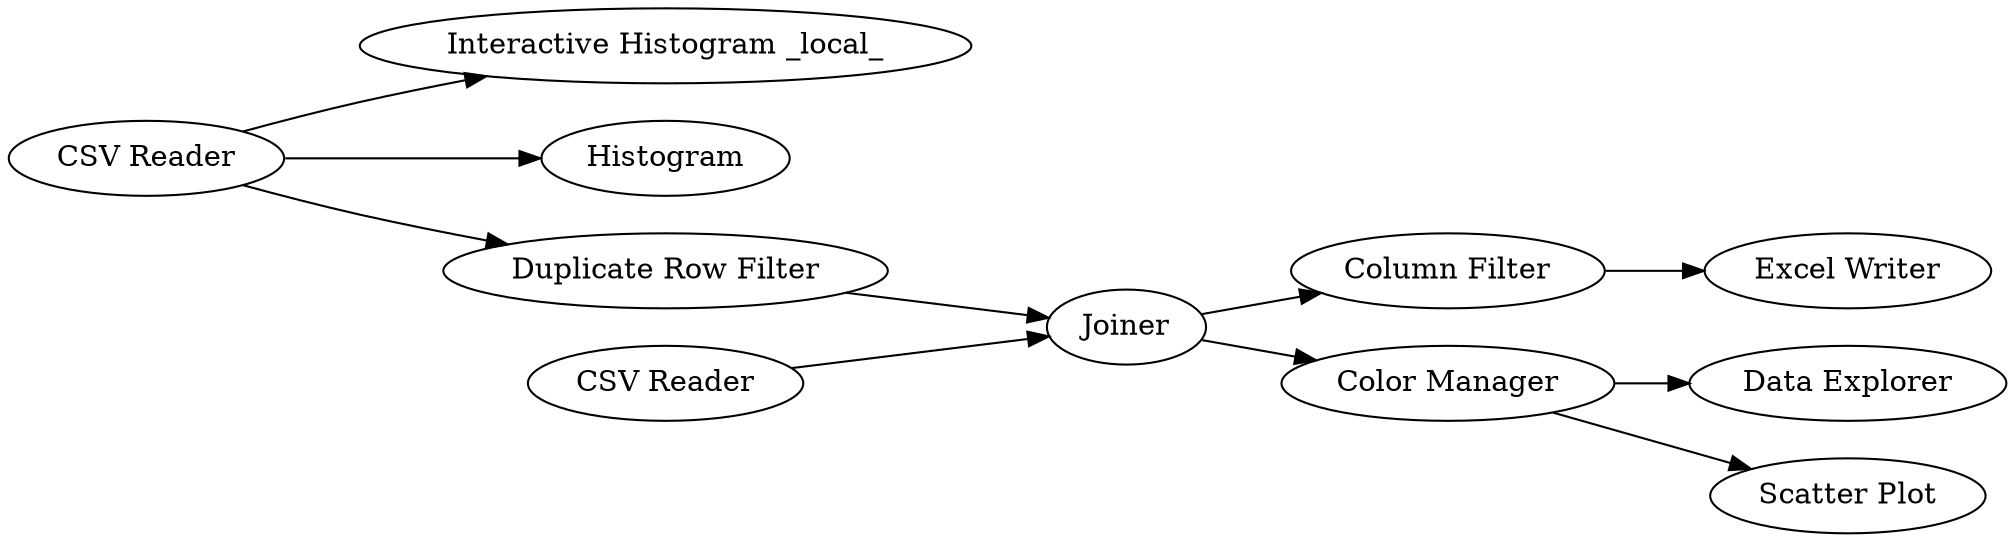 digraph {
	1 [label="CSV Reader"]
	2 [label="CSV Reader"]
	3 [label="Interactive Histogram _local_"]
	4 [label="Column Filter"]
	5 [label="Excel Writer"]
	6 [label=Joiner]
	7 [label=Histogram]
	8 [label="Data Explorer"]
	9 [label="Duplicate Row Filter"]
	10 [label="Color Manager"]
	11 [label="Scatter Plot"]
	1 -> 3
	1 -> 7
	1 -> 9
	2 -> 6
	4 -> 5
	6 -> 4
	6 -> 10
	9 -> 6
	10 -> 11
	10 -> 8
	rankdir=LR
}
